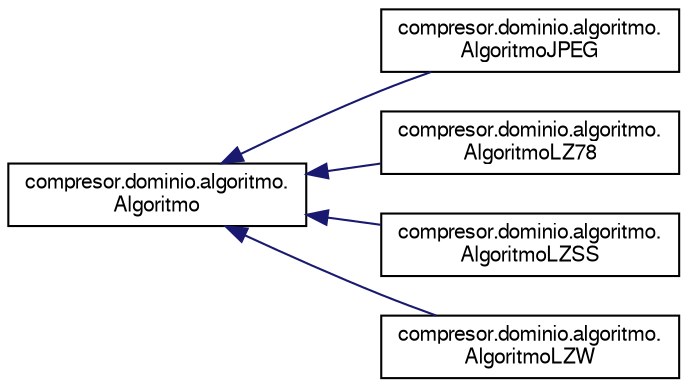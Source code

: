 digraph "Representación gráfica de la clase"
{
  edge [fontname="FreeSans",fontsize="10",labelfontname="FreeSans",labelfontsize="10"];
  node [fontname="FreeSans",fontsize="10",shape=record];
  rankdir="LR";
  Node0 [label="compresor.dominio.algoritmo.\lAlgoritmo",height=0.2,width=0.4,color="black", fillcolor="white", style="filled",URL="$interfacecompresor_1_1dominio_1_1algoritmo_1_1_algoritmo.html",tooltip="Funciones básicas de los algoritmos de compresión. "];
  Node0 -> Node1 [dir="back",color="midnightblue",fontsize="10",style="solid",fontname="FreeSans"];
  Node1 [label="compresor.dominio.algoritmo.\lAlgoritmoJPEG",height=0.2,width=0.4,color="black", fillcolor="white", style="filled",URL="$classcompresor_1_1dominio_1_1algoritmo_1_1_algoritmo_j_p_e_g.html",tooltip="Compresión/descompresión mediante LZ78. "];
  Node0 -> Node2 [dir="back",color="midnightblue",fontsize="10",style="solid",fontname="FreeSans"];
  Node2 [label="compresor.dominio.algoritmo.\lAlgoritmoLZ78",height=0.2,width=0.4,color="black", fillcolor="white", style="filled",URL="$classcompresor_1_1dominio_1_1algoritmo_1_1_algoritmo_l_z78.html",tooltip="Compresión/descompresión mediante LZ78. "];
  Node0 -> Node3 [dir="back",color="midnightblue",fontsize="10",style="solid",fontname="FreeSans"];
  Node3 [label="compresor.dominio.algoritmo.\lAlgoritmoLZSS",height=0.2,width=0.4,color="black", fillcolor="white", style="filled",URL="$classcompresor_1_1dominio_1_1algoritmo_1_1_algoritmo_l_z_s_s.html"];
  Node0 -> Node4 [dir="back",color="midnightblue",fontsize="10",style="solid",fontname="FreeSans"];
  Node4 [label="compresor.dominio.algoritmo.\lAlgoritmoLZW",height=0.2,width=0.4,color="black", fillcolor="white", style="filled",URL="$classcompresor_1_1dominio_1_1algoritmo_1_1_algoritmo_l_z_w.html",tooltip="Compresión/descompresión mediante LZW. "];
}
